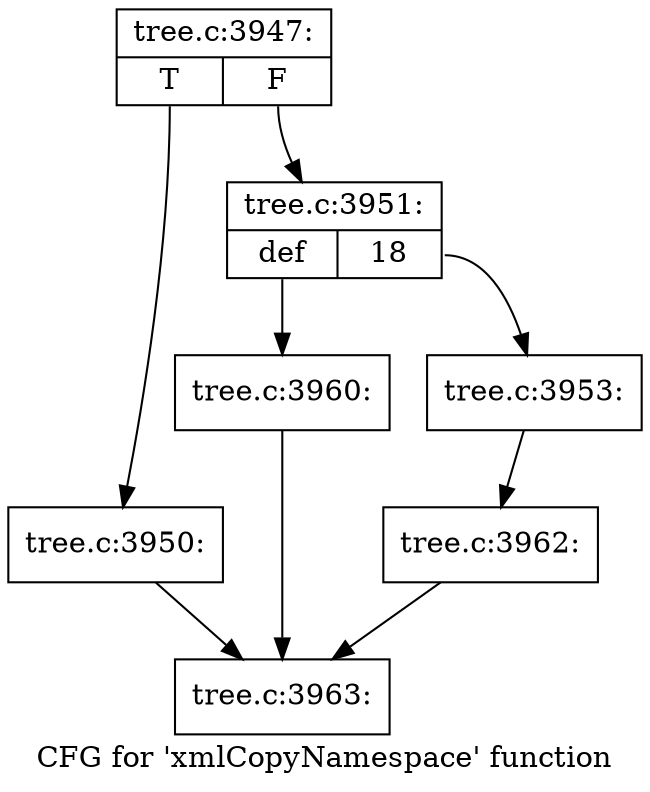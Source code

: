 digraph "CFG for 'xmlCopyNamespace' function" {
	label="CFG for 'xmlCopyNamespace' function";

	Node0x448df20 [shape=record,label="{tree.c:3947:|{<s0>T|<s1>F}}"];
	Node0x448df20:s0 -> Node0x4484290;
	Node0x448df20:s1 -> Node0x44842e0;
	Node0x4484290 [shape=record,label="{tree.c:3950:}"];
	Node0x4484290 -> Node0x448dfa0;
	Node0x44842e0 [shape=record,label="{tree.c:3951:|{<s0>def|<s1>18}}"];
	Node0x44842e0:s0 -> Node0x4484780;
	Node0x44842e0:s1 -> Node0x448ebb0;
	Node0x448ebb0 [shape=record,label="{tree.c:3953:}"];
	Node0x448ebb0 -> Node0x44846d0;
	Node0x4484780 [shape=record,label="{tree.c:3960:}"];
	Node0x4484780 -> Node0x448dfa0;
	Node0x44846d0 [shape=record,label="{tree.c:3962:}"];
	Node0x44846d0 -> Node0x448dfa0;
	Node0x448dfa0 [shape=record,label="{tree.c:3963:}"];
}
